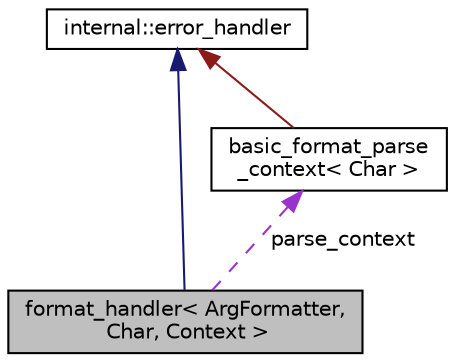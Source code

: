 digraph "format_handler&lt; ArgFormatter, Char, Context &gt;"
{
  edge [fontname="Helvetica",fontsize="10",labelfontname="Helvetica",labelfontsize="10"];
  node [fontname="Helvetica",fontsize="10",shape=record];
  Node2 [label="format_handler\< ArgFormatter,\l Char, Context \>",height=0.2,width=0.4,color="black", fillcolor="grey75", style="filled", fontcolor="black"];
  Node3 -> Node2 [dir="back",color="midnightblue",fontsize="10",style="solid",fontname="Helvetica"];
  Node3 [label="internal::error_handler",height=0.2,width=0.4,color="black", fillcolor="white", style="filled",URL="$structinternal_1_1error__handler.html"];
  Node4 -> Node2 [dir="back",color="darkorchid3",fontsize="10",style="dashed",label=" parse_context" ,fontname="Helvetica"];
  Node4 [label="basic_format_parse\l_context\< Char \>",height=0.2,width=0.4,color="black", fillcolor="white", style="filled",URL="$classbasic__format__parse__context.html"];
  Node3 -> Node4 [dir="back",color="firebrick4",fontsize="10",style="solid",fontname="Helvetica"];
}
